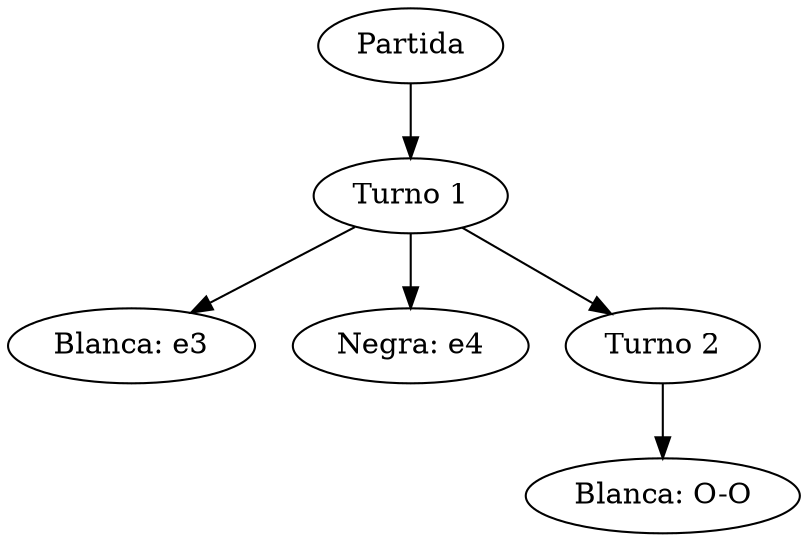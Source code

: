 digraph tree {
    "Partida";
    "Turno 1";
    "Blanca: e3";
    "Negra: e4";
    "Turno 2";
    "Blanca: O-O";
    "Partida" -> "Turno 1";
    "Turno 1" -> "Blanca: e3";
    "Turno 1" -> "Negra: e4";
    "Turno 1" -> "Turno 2";
    "Turno 2" -> "Blanca: O-O";
}
